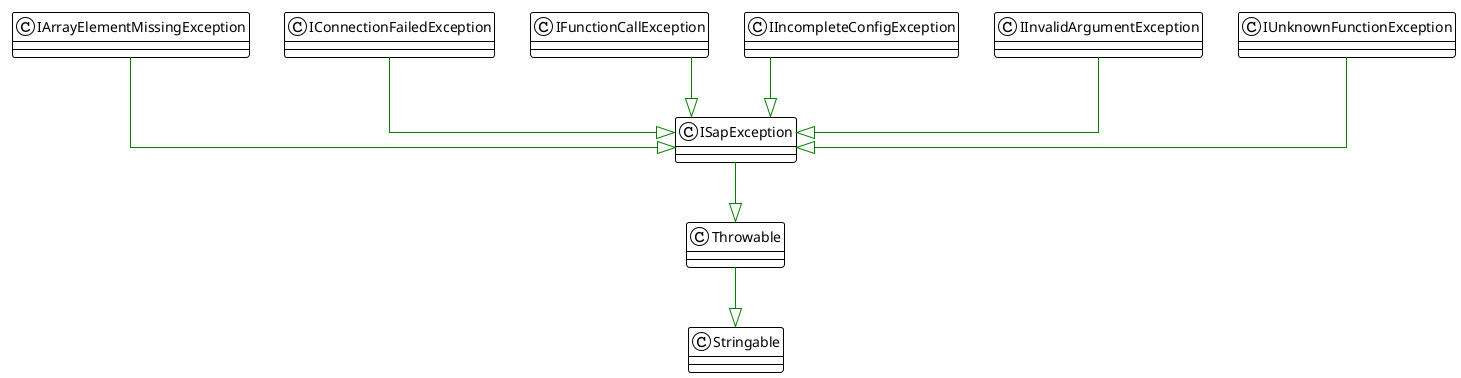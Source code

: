 @startuml

!theme plain
top to bottom direction
skinparam linetype ortho

class IArrayElementMissingException
class IConnectionFailedException
class IFunctionCallException
class IIncompleteConfigException
class IInvalidArgumentException
class ISapException
class IUnknownFunctionException
class Stringable
class Throwable

IArrayElementMissingException  -[#008200,plain]-^  ISapException
IConnectionFailedException     -[#008200,plain]-^  ISapException
IFunctionCallException         -[#008200,plain]-^  ISapException
IIncompleteConfigException     -[#008200,plain]-^  ISapException
IInvalidArgumentException      -[#008200,plain]-^  ISapException
ISapException                  -[#008200,plain]-^  Throwable
IUnknownFunctionException      -[#008200,plain]-^  ISapException
Throwable                      -[#008200,plain]-^  Stringable
@enduml
